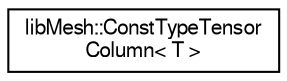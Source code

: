 digraph "Graphical Class Hierarchy"
{
  edge [fontname="FreeSans",fontsize="10",labelfontname="FreeSans",labelfontsize="10"];
  node [fontname="FreeSans",fontsize="10",shape=record];
  rankdir="LR";
  Node1 [label="libMesh::ConstTypeTensor\lColumn\< T \>",height=0.2,width=0.4,color="black", fillcolor="white", style="filled",URL="$classlibMesh_1_1ConstTypeTensorColumn.html"];
}
